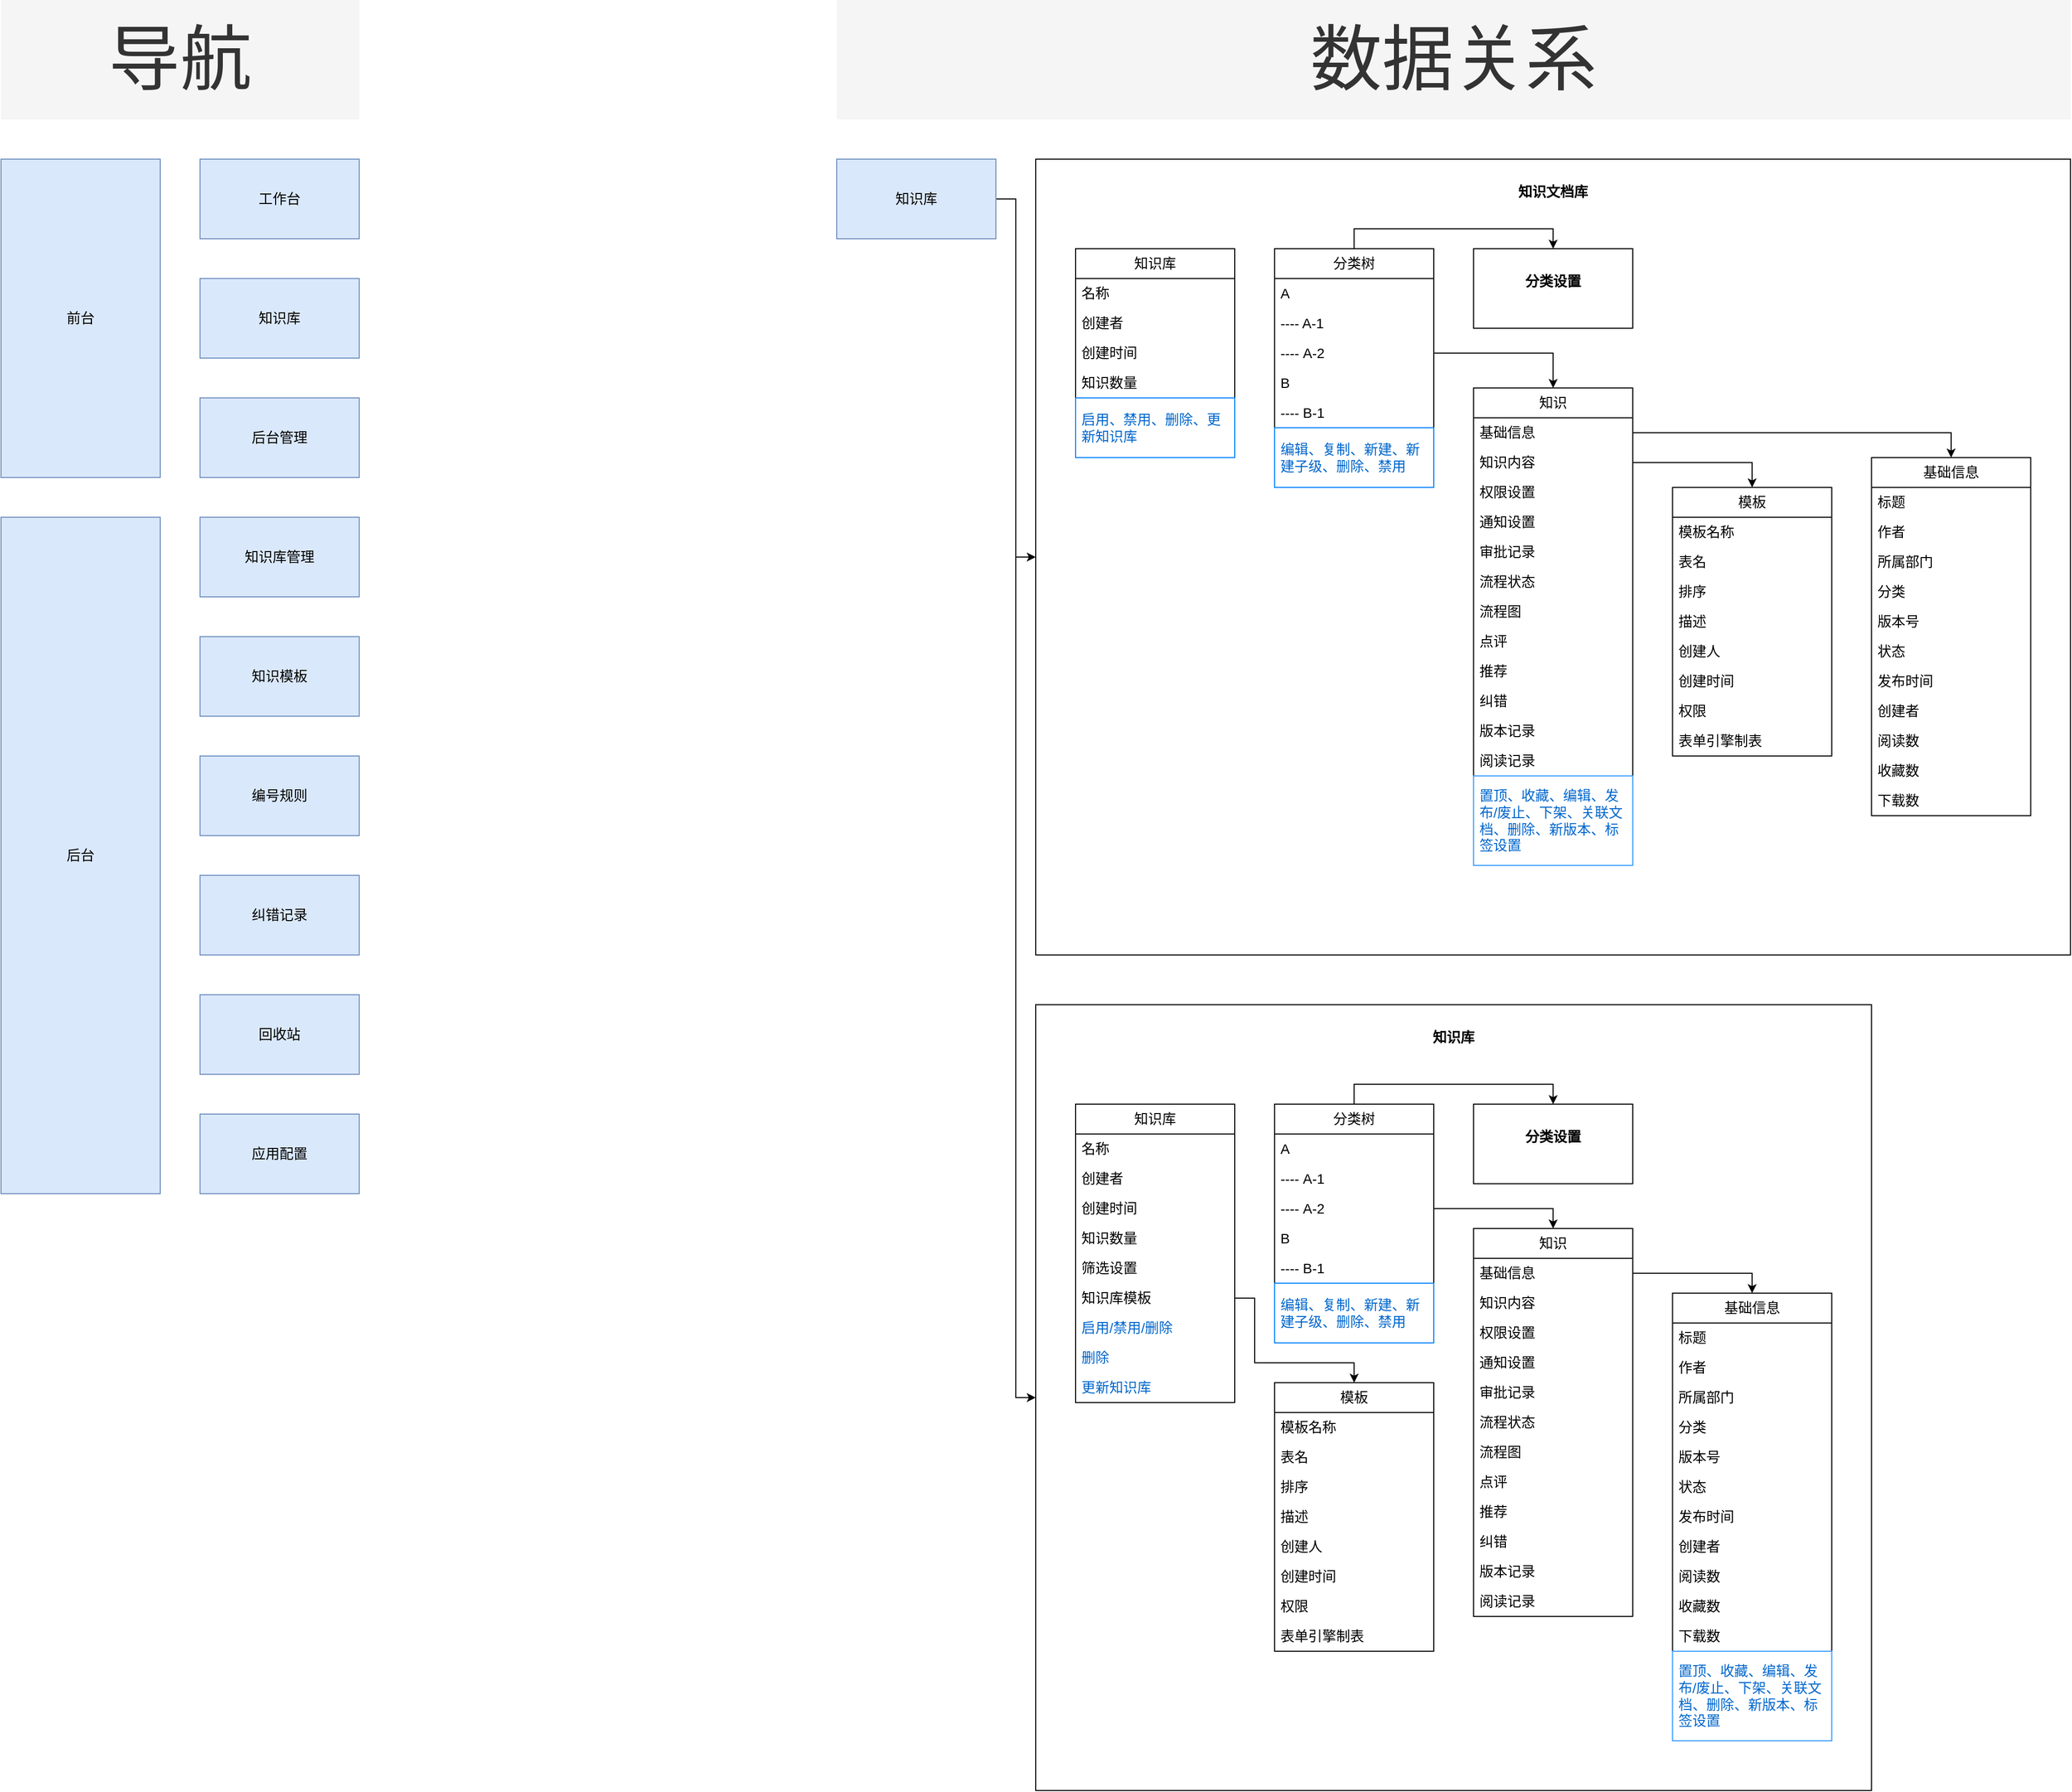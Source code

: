 <mxfile version="24.7.6">
  <diagram name="第 1 页" id="Odrx4Kr8xY8ip96cSOr-">
    <mxGraphModel dx="4640" dy="3479" grid="1" gridSize="10" guides="1" tooltips="1" connect="1" arrows="1" fold="1" page="1" pageScale="1" pageWidth="827" pageHeight="1169" math="0" shadow="0">
      <root>
        <mxCell id="0" />
        <mxCell id="1" parent="0" />
        <mxCell id="l7MPk-P6-Hgg7GQJggc2-53" style="edgeStyle=orthogonalEdgeStyle;rounded=0;orthogonalLoop=1;jettySize=auto;html=1;fontFamily=Helvetica;fontSize=14;fontColor=default;" parent="1" source="l7MPk-P6-Hgg7GQJggc2-2" target="l7MPk-P6-Hgg7GQJggc2-51" edge="1">
          <mxGeometry relative="1" as="geometry" />
        </mxCell>
        <mxCell id="l7MPk-P6-Hgg7GQJggc2-82" style="edgeStyle=orthogonalEdgeStyle;rounded=0;orthogonalLoop=1;jettySize=auto;html=1;entryX=0;entryY=0.5;entryDx=0;entryDy=0;fontFamily=Helvetica;fontSize=14;fontColor=default;" parent="1" source="l7MPk-P6-Hgg7GQJggc2-2" target="l7MPk-P6-Hgg7GQJggc2-54" edge="1">
          <mxGeometry relative="1" as="geometry" />
        </mxCell>
        <mxCell id="l7MPk-P6-Hgg7GQJggc2-2" value="知识库" style="rounded=0;whiteSpace=wrap;html=1;fontSize=14;fillColor=#dae8fc;strokeColor=#6c8ebf;" parent="1" vertex="1">
          <mxGeometry x="560" y="40" width="160" height="80" as="geometry" />
        </mxCell>
        <mxCell id="l7MPk-P6-Hgg7GQJggc2-3" value="前台" style="rounded=0;whiteSpace=wrap;html=1;fontSize=14;fillColor=#dae8fc;strokeColor=#6c8ebf;" parent="1" vertex="1">
          <mxGeometry x="-280" y="40" width="160" height="320" as="geometry" />
        </mxCell>
        <mxCell id="l7MPk-P6-Hgg7GQJggc2-4" value="工作台" style="rounded=0;whiteSpace=wrap;html=1;fontSize=14;fillColor=#dae8fc;strokeColor=#6c8ebf;" parent="1" vertex="1">
          <mxGeometry x="-80" y="40" width="160" height="80" as="geometry" />
        </mxCell>
        <mxCell id="l7MPk-P6-Hgg7GQJggc2-6" value="知识库" style="rounded=0;whiteSpace=wrap;html=1;fontSize=14;fillColor=#dae8fc;strokeColor=#6c8ebf;" parent="1" vertex="1">
          <mxGeometry x="-80" y="160" width="160" height="80" as="geometry" />
        </mxCell>
        <mxCell id="l7MPk-P6-Hgg7GQJggc2-7" value="后台" style="rounded=0;whiteSpace=wrap;html=1;fontSize=14;fillColor=#dae8fc;strokeColor=#6c8ebf;" parent="1" vertex="1">
          <mxGeometry x="-280" y="400" width="160" height="680" as="geometry" />
        </mxCell>
        <mxCell id="l7MPk-P6-Hgg7GQJggc2-8" value="知识库管理" style="rounded=0;whiteSpace=wrap;html=1;fontSize=14;fillColor=#dae8fc;strokeColor=#6c8ebf;" parent="1" vertex="1">
          <mxGeometry x="-80" y="400" width="160" height="80" as="geometry" />
        </mxCell>
        <mxCell id="l7MPk-P6-Hgg7GQJggc2-9" value="编号规则" style="rounded=0;whiteSpace=wrap;html=1;fontSize=14;fillColor=#dae8fc;strokeColor=#6c8ebf;" parent="1" vertex="1">
          <mxGeometry x="-80" y="640" width="160" height="80" as="geometry" />
        </mxCell>
        <mxCell id="l7MPk-P6-Hgg7GQJggc2-10" value="知识模板" style="rounded=0;whiteSpace=wrap;html=1;fontSize=14;fillColor=#dae8fc;strokeColor=#6c8ebf;" parent="1" vertex="1">
          <mxGeometry x="-80" y="520" width="160" height="80" as="geometry" />
        </mxCell>
        <UserObject label="纠错记录" link="data:action/json,{&quot;actions&quot;:[{&quot;highlight&quot;:{&quot;cells&quot;:[&quot;182&quot;]}}]}" id="12">
          <mxCell style="rounded=0;whiteSpace=wrap;html=1;fontSize=14;fillColor=#dae8fc;strokeColor=#6c8ebf;" parent="1" vertex="1">
            <mxGeometry x="-80" y="760" width="160" height="80" as="geometry" />
          </mxCell>
        </UserObject>
        <mxCell id="l7MPk-P6-Hgg7GQJggc2-13" value="回收站" style="rounded=0;whiteSpace=wrap;html=1;fontSize=14;fillColor=#dae8fc;strokeColor=#6c8ebf;" parent="1" vertex="1">
          <mxGeometry x="-80" y="880" width="160" height="80" as="geometry" />
        </mxCell>
        <mxCell id="l7MPk-P6-Hgg7GQJggc2-14" value="应用配置" style="rounded=0;whiteSpace=wrap;html=1;fontSize=14;fillColor=#dae8fc;strokeColor=#6c8ebf;" parent="1" vertex="1">
          <mxGeometry x="-80" y="1000" width="160" height="80" as="geometry" />
        </mxCell>
        <mxCell id="l7MPk-P6-Hgg7GQJggc2-51" value="知识文档库" style="rounded=0;whiteSpace=wrap;html=1;fontSize=14;strokeColor=default;align=center;verticalAlign=top;spacing=20;fontFamily=Helvetica;fontColor=default;fillColor=default;fontStyle=1;container=1;recursiveResize=0;" parent="1" vertex="1">
          <mxGeometry x="760" y="40" width="1040" height="800" as="geometry">
            <mxRectangle x="400" y="120" width="150" height="80" as="alternateBounds" />
          </mxGeometry>
        </mxCell>
        <mxCell id="l7MPk-P6-Hgg7GQJggc2-15" value="知识库" style="swimlane;fontStyle=0;childLayout=stackLayout;horizontal=1;startSize=30;horizontalStack=0;resizeParent=1;resizeParentMax=0;resizeLast=0;collapsible=1;marginBottom=0;whiteSpace=wrap;html=1;rounded=0;strokeColor=default;align=center;verticalAlign=middle;fontFamily=Helvetica;fontSize=14;fontColor=default;fillColor=default;" parent="l7MPk-P6-Hgg7GQJggc2-51" vertex="1">
          <mxGeometry x="40" y="90" width="160" height="210" as="geometry" />
        </mxCell>
        <mxCell id="l7MPk-P6-Hgg7GQJggc2-16" value="名称" style="text;strokeColor=none;fillColor=none;align=left;verticalAlign=middle;spacingLeft=4;spacingRight=4;overflow=hidden;points=[[0,0.5],[1,0.5]];portConstraint=eastwest;rotatable=0;whiteSpace=wrap;html=1;fontFamily=Helvetica;fontSize=14;fontColor=default;" parent="l7MPk-P6-Hgg7GQJggc2-15" vertex="1">
          <mxGeometry y="30" width="160" height="30" as="geometry" />
        </mxCell>
        <mxCell id="l7MPk-P6-Hgg7GQJggc2-17" value="创建者" style="text;strokeColor=none;fillColor=none;align=left;verticalAlign=middle;spacingLeft=4;spacingRight=4;overflow=hidden;points=[[0,0.5],[1,0.5]];portConstraint=eastwest;rotatable=0;whiteSpace=wrap;html=1;fontFamily=Helvetica;fontSize=14;fontColor=default;" parent="l7MPk-P6-Hgg7GQJggc2-15" vertex="1">
          <mxGeometry y="60" width="160" height="30" as="geometry" />
        </mxCell>
        <mxCell id="l7MPk-P6-Hgg7GQJggc2-18" value="创建时间" style="text;strokeColor=none;fillColor=none;align=left;verticalAlign=middle;spacingLeft=4;spacingRight=4;overflow=hidden;points=[[0,0.5],[1,0.5]];portConstraint=eastwest;rotatable=0;whiteSpace=wrap;html=1;fontFamily=Helvetica;fontSize=14;fontColor=default;" parent="l7MPk-P6-Hgg7GQJggc2-15" vertex="1">
          <mxGeometry y="90" width="160" height="30" as="geometry" />
        </mxCell>
        <mxCell id="l7MPk-P6-Hgg7GQJggc2-19" value="知识数量" style="text;strokeColor=none;fillColor=none;align=left;verticalAlign=middle;spacingLeft=4;spacingRight=4;overflow=hidden;points=[[0,0.5],[1,0.5]];portConstraint=eastwest;rotatable=0;whiteSpace=wrap;html=1;fontFamily=Helvetica;fontSize=14;fontColor=default;" parent="l7MPk-P6-Hgg7GQJggc2-15" vertex="1">
          <mxGeometry y="120" width="160" height="30" as="geometry" />
        </mxCell>
        <mxCell id="l7MPk-P6-Hgg7GQJggc2-20" value="启用、禁用、删除、更新知识库" style="text;strokeColor=#007FFF;fillColor=none;align=left;verticalAlign=middle;spacingLeft=4;spacingRight=4;overflow=hidden;points=[[0,0.5],[1,0.5]];portConstraint=eastwest;rotatable=0;whiteSpace=wrap;html=1;fontFamily=Helvetica;fontSize=14;fontColor=#0066CC;" parent="l7MPk-P6-Hgg7GQJggc2-15" vertex="1">
          <mxGeometry y="150" width="160" height="60" as="geometry" />
        </mxCell>
        <mxCell id="l7MPk-P6-Hgg7GQJggc2-24" value="分类树" style="swimlane;fontStyle=0;childLayout=stackLayout;horizontal=1;startSize=30;horizontalStack=0;resizeParent=1;resizeParentMax=0;resizeLast=0;collapsible=1;marginBottom=0;whiteSpace=wrap;html=1;rounded=0;strokeColor=default;align=center;verticalAlign=middle;fontFamily=Helvetica;fontSize=14;fontColor=default;fillColor=default;" parent="l7MPk-P6-Hgg7GQJggc2-51" vertex="1">
          <mxGeometry x="240" y="90" width="160" height="240" as="geometry" />
        </mxCell>
        <mxCell id="l7MPk-P6-Hgg7GQJggc2-25" value="A" style="text;align=left;verticalAlign=middle;spacingLeft=4;spacingRight=4;overflow=hidden;points=[[0,0.5],[1,0.5]];portConstraint=eastwest;rotatable=0;whiteSpace=wrap;html=1;fontFamily=Helvetica;fontSize=14;strokeColor=none;" parent="l7MPk-P6-Hgg7GQJggc2-24" vertex="1">
          <mxGeometry y="30" width="160" height="30" as="geometry" />
        </mxCell>
        <mxCell id="l7MPk-P6-Hgg7GQJggc2-26" value="---- A-1" style="text;strokeColor=none;fillColor=none;align=left;verticalAlign=middle;spacingLeft=4;spacingRight=4;overflow=hidden;points=[[0,0.5],[1,0.5]];portConstraint=eastwest;rotatable=0;whiteSpace=wrap;html=1;fontFamily=Helvetica;fontSize=14;fontColor=default;" parent="l7MPk-P6-Hgg7GQJggc2-24" vertex="1">
          <mxGeometry y="60" width="160" height="30" as="geometry" />
        </mxCell>
        <mxCell id="l7MPk-P6-Hgg7GQJggc2-27" value="----&amp;nbsp;A-2" style="text;strokeColor=none;fillColor=none;align=left;verticalAlign=middle;spacingLeft=4;spacingRight=4;overflow=hidden;points=[[0,0.5],[1,0.5]];portConstraint=eastwest;rotatable=0;whiteSpace=wrap;html=1;fontFamily=Helvetica;fontSize=14;fontColor=default;" parent="l7MPk-P6-Hgg7GQJggc2-24" vertex="1">
          <mxGeometry y="90" width="160" height="30" as="geometry" />
        </mxCell>
        <mxCell id="l7MPk-P6-Hgg7GQJggc2-28" value="B" style="text;strokeColor=none;fillColor=none;align=left;verticalAlign=middle;spacingLeft=4;spacingRight=4;overflow=hidden;points=[[0,0.5],[1,0.5]];portConstraint=eastwest;rotatable=0;whiteSpace=wrap;html=1;fontFamily=Helvetica;fontSize=14;fontColor=default;" parent="l7MPk-P6-Hgg7GQJggc2-24" vertex="1">
          <mxGeometry y="120" width="160" height="30" as="geometry" />
        </mxCell>
        <mxCell id="l7MPk-P6-Hgg7GQJggc2-29" value="----&amp;nbsp;B-1" style="text;strokeColor=none;fillColor=none;align=left;verticalAlign=middle;spacingLeft=4;spacingRight=4;overflow=hidden;points=[[0,0.5],[1,0.5]];portConstraint=eastwest;rotatable=0;whiteSpace=wrap;html=1;fontFamily=Helvetica;fontSize=14;fontColor=#000000;" parent="l7MPk-P6-Hgg7GQJggc2-24" vertex="1">
          <mxGeometry y="150" width="160" height="30" as="geometry" />
        </mxCell>
        <mxCell id="qv53ZOFChiFGN-CI_B8h-3" value="编辑、复制、新建、新建子级、删除、禁用" style="text;strokeColor=#007FFF;fillColor=none;align=left;verticalAlign=middle;spacingLeft=4;spacingRight=4;overflow=hidden;points=[[0,0.5],[1,0.5]];portConstraint=eastwest;rotatable=0;whiteSpace=wrap;html=1;fontFamily=Helvetica;fontSize=14;fontColor=#0066CC;" parent="l7MPk-P6-Hgg7GQJggc2-24" vertex="1">
          <mxGeometry y="180" width="160" height="60" as="geometry" />
        </mxCell>
        <mxCell id="l7MPk-P6-Hgg7GQJggc2-48" value="&lt;span style=&quot;color: rgb(0, 0, 0); font-family: Helvetica; font-size: 14px; font-style: normal; font-variant-ligatures: normal; font-variant-caps: normal; font-weight: 700; letter-spacing: normal; orphans: 2; text-indent: 0px; text-transform: none; widows: 2; word-spacing: 0px; -webkit-text-stroke-width: 0px; white-space: normal; background-color: rgb(251, 251, 251); text-decoration-thickness: initial; text-decoration-style: initial; text-decoration-color: initial; float: none; display: inline !important;&quot;&gt;分类设置&lt;/span&gt;" style="rounded=0;whiteSpace=wrap;html=1;fontSize=14;container=1;align=center;verticalAlign=top;spacing=20;recursiveResize=0;" parent="l7MPk-P6-Hgg7GQJggc2-51" vertex="1" collapsed="1">
          <mxGeometry x="440" y="90" width="160" height="80" as="geometry">
            <mxRectangle x="470" y="60" width="960" height="200" as="alternateBounds" />
          </mxGeometry>
        </mxCell>
        <mxCell id="l7MPk-P6-Hgg7GQJggc2-32" value="基础信息" style="swimlane;fontStyle=0;childLayout=stackLayout;horizontal=1;startSize=30;horizontalStack=0;resizeParent=1;resizeParentMax=0;resizeLast=0;collapsible=1;marginBottom=0;whiteSpace=wrap;html=1;rounded=0;strokeColor=default;align=center;verticalAlign=middle;fontFamily=Helvetica;fontSize=14;fontColor=default;fillColor=default;" parent="l7MPk-P6-Hgg7GQJggc2-48" vertex="1">
          <mxGeometry x="40" y="80" width="140" height="60" as="geometry" />
        </mxCell>
        <mxCell id="l7MPk-P6-Hgg7GQJggc2-33" value="A" style="text;strokeColor=none;fillColor=none;align=left;verticalAlign=middle;spacingLeft=4;spacingRight=4;overflow=hidden;points=[[0,0.5],[1,0.5]];portConstraint=eastwest;rotatable=0;whiteSpace=wrap;html=1;fontFamily=Helvetica;fontSize=14;fontColor=default;" parent="l7MPk-P6-Hgg7GQJggc2-32" vertex="1">
          <mxGeometry y="30" width="140" height="30" as="geometry" />
        </mxCell>
        <mxCell id="l7MPk-P6-Hgg7GQJggc2-38" value="内容权限" style="swimlane;fontStyle=0;childLayout=stackLayout;horizontal=1;startSize=30;horizontalStack=0;resizeParent=1;resizeParentMax=0;resizeLast=0;collapsible=1;marginBottom=0;whiteSpace=wrap;html=1;rounded=0;strokeColor=default;align=center;verticalAlign=middle;fontFamily=Helvetica;fontSize=14;fontColor=default;fillColor=default;" parent="l7MPk-P6-Hgg7GQJggc2-48" vertex="1">
          <mxGeometry x="193" y="80" width="140" height="60" as="geometry" />
        </mxCell>
        <mxCell id="l7MPk-P6-Hgg7GQJggc2-39" value="A" style="text;strokeColor=none;fillColor=none;align=left;verticalAlign=middle;spacingLeft=4;spacingRight=4;overflow=hidden;points=[[0,0.5],[1,0.5]];portConstraint=eastwest;rotatable=0;whiteSpace=wrap;html=1;fontFamily=Helvetica;fontSize=14;fontColor=default;" parent="l7MPk-P6-Hgg7GQJggc2-38" vertex="1">
          <mxGeometry y="30" width="140" height="30" as="geometry" />
        </mxCell>
        <mxCell id="l7MPk-P6-Hgg7GQJggc2-40" value="模板设置" style="swimlane;fontStyle=0;childLayout=stackLayout;horizontal=1;startSize=30;horizontalStack=0;resizeParent=1;resizeParentMax=0;resizeLast=0;collapsible=1;marginBottom=0;whiteSpace=wrap;html=1;rounded=0;strokeColor=default;align=center;verticalAlign=middle;fontFamily=Helvetica;fontSize=14;fontColor=default;fillColor=default;" parent="l7MPk-P6-Hgg7GQJggc2-48" vertex="1">
          <mxGeometry x="343" y="80" width="140" height="60" as="geometry" />
        </mxCell>
        <mxCell id="l7MPk-P6-Hgg7GQJggc2-41" value="A" style="text;strokeColor=none;fillColor=none;align=left;verticalAlign=middle;spacingLeft=4;spacingRight=4;overflow=hidden;points=[[0,0.5],[1,0.5]];portConstraint=eastwest;rotatable=0;whiteSpace=wrap;html=1;fontFamily=Helvetica;fontSize=14;fontColor=default;" parent="l7MPk-P6-Hgg7GQJggc2-40" vertex="1">
          <mxGeometry y="30" width="140" height="30" as="geometry" />
        </mxCell>
        <mxCell id="l7MPk-P6-Hgg7GQJggc2-42" value="编号设置" style="swimlane;fontStyle=0;childLayout=stackLayout;horizontal=1;startSize=30;horizontalStack=0;resizeParent=1;resizeParentMax=0;resizeLast=0;collapsible=1;marginBottom=0;whiteSpace=wrap;html=1;rounded=0;strokeColor=default;align=center;verticalAlign=middle;fontFamily=Helvetica;fontSize=14;fontColor=default;fillColor=default;" parent="l7MPk-P6-Hgg7GQJggc2-48" vertex="1">
          <mxGeometry x="493" y="80" width="140" height="60" as="geometry" />
        </mxCell>
        <mxCell id="l7MPk-P6-Hgg7GQJggc2-43" value="A" style="text;strokeColor=none;fillColor=none;align=left;verticalAlign=middle;spacingLeft=4;spacingRight=4;overflow=hidden;points=[[0,0.5],[1,0.5]];portConstraint=eastwest;rotatable=0;whiteSpace=wrap;html=1;fontFamily=Helvetica;fontSize=14;fontColor=default;" parent="l7MPk-P6-Hgg7GQJggc2-42" vertex="1">
          <mxGeometry y="30" width="140" height="30" as="geometry" />
        </mxCell>
        <mxCell id="l7MPk-P6-Hgg7GQJggc2-44" value="流程设置" style="swimlane;fontStyle=0;childLayout=stackLayout;horizontal=1;startSize=30;horizontalStack=0;resizeParent=1;resizeParentMax=0;resizeLast=0;collapsible=1;marginBottom=0;whiteSpace=wrap;html=1;rounded=0;strokeColor=default;align=center;verticalAlign=middle;fontFamily=Helvetica;fontSize=14;fontColor=default;fillColor=default;" parent="l7MPk-P6-Hgg7GQJggc2-48" vertex="1">
          <mxGeometry x="643" y="80" width="140" height="60" as="geometry" />
        </mxCell>
        <mxCell id="l7MPk-P6-Hgg7GQJggc2-45" value="A" style="text;strokeColor=none;fillColor=none;align=left;verticalAlign=middle;spacingLeft=4;spacingRight=4;overflow=hidden;points=[[0,0.5],[1,0.5]];portConstraint=eastwest;rotatable=0;whiteSpace=wrap;html=1;fontFamily=Helvetica;fontSize=14;fontColor=default;" parent="l7MPk-P6-Hgg7GQJggc2-44" vertex="1">
          <mxGeometry y="30" width="140" height="30" as="geometry" />
        </mxCell>
        <mxCell id="l7MPk-P6-Hgg7GQJggc2-46" value="通知设置" style="swimlane;fontStyle=0;childLayout=stackLayout;horizontal=1;startSize=30;horizontalStack=0;resizeParent=1;resizeParentMax=0;resizeLast=0;collapsible=1;marginBottom=0;whiteSpace=wrap;html=1;rounded=0;strokeColor=default;align=center;verticalAlign=middle;fontFamily=Helvetica;fontSize=14;fontColor=default;fillColor=default;" parent="l7MPk-P6-Hgg7GQJggc2-48" vertex="1">
          <mxGeometry x="793" y="80" width="140" height="60" as="geometry" />
        </mxCell>
        <mxCell id="l7MPk-P6-Hgg7GQJggc2-47" value="A" style="text;strokeColor=none;fillColor=none;align=left;verticalAlign=middle;spacingLeft=4;spacingRight=4;overflow=hidden;points=[[0,0.5],[1,0.5]];portConstraint=eastwest;rotatable=0;whiteSpace=wrap;html=1;fontFamily=Helvetica;fontSize=14;fontColor=default;" parent="l7MPk-P6-Hgg7GQJggc2-46" vertex="1">
          <mxGeometry y="30" width="140" height="30" as="geometry" />
        </mxCell>
        <mxCell id="l7MPk-P6-Hgg7GQJggc2-83" style="edgeStyle=orthogonalEdgeStyle;rounded=0;orthogonalLoop=1;jettySize=auto;html=1;fontFamily=Helvetica;fontSize=14;fontColor=default;exitX=0.5;exitY=0;exitDx=0;exitDy=0;entryX=0.5;entryY=0;entryDx=0;entryDy=0;" parent="l7MPk-P6-Hgg7GQJggc2-51" source="l7MPk-P6-Hgg7GQJggc2-24" target="l7MPk-P6-Hgg7GQJggc2-48" edge="1">
          <mxGeometry relative="1" as="geometry" />
        </mxCell>
        <mxCell id="l7MPk-P6-Hgg7GQJggc2-84" value="知识" style="swimlane;fontStyle=0;childLayout=stackLayout;horizontal=1;startSize=30;horizontalStack=0;resizeParent=1;resizeParentMax=0;resizeLast=0;collapsible=1;marginBottom=0;whiteSpace=wrap;html=1;rounded=0;strokeColor=default;align=center;verticalAlign=middle;fontFamily=Helvetica;fontSize=14;fontColor=default;fillColor=default;" parent="l7MPk-P6-Hgg7GQJggc2-51" vertex="1">
          <mxGeometry x="440" y="230" width="160" height="480" as="geometry" />
        </mxCell>
        <mxCell id="l7MPk-P6-Hgg7GQJggc2-85" value="基础信息" style="text;strokeColor=none;fillColor=none;align=left;verticalAlign=middle;spacingLeft=4;spacingRight=4;overflow=hidden;points=[[0,0.5],[1,0.5]];portConstraint=eastwest;rotatable=0;whiteSpace=wrap;html=1;fontFamily=Helvetica;fontSize=14;fontColor=default;" parent="l7MPk-P6-Hgg7GQJggc2-84" vertex="1">
          <mxGeometry y="30" width="160" height="30" as="geometry" />
        </mxCell>
        <mxCell id="l7MPk-P6-Hgg7GQJggc2-94" value="知识内容" style="text;strokeColor=none;fillColor=none;align=left;verticalAlign=middle;spacingLeft=4;spacingRight=4;overflow=hidden;points=[[0,0.5],[1,0.5]];portConstraint=eastwest;rotatable=0;whiteSpace=wrap;html=1;fontFamily=Helvetica;fontSize=14;fontColor=default;" parent="l7MPk-P6-Hgg7GQJggc2-84" vertex="1">
          <mxGeometry y="60" width="160" height="30" as="geometry" />
        </mxCell>
        <mxCell id="l7MPk-P6-Hgg7GQJggc2-118" value="权限设置" style="text;strokeColor=none;fillColor=none;align=left;verticalAlign=middle;spacingLeft=4;spacingRight=4;overflow=hidden;points=[[0,0.5],[1,0.5]];portConstraint=eastwest;rotatable=0;whiteSpace=wrap;html=1;fontFamily=Helvetica;fontSize=14;fontColor=default;" parent="l7MPk-P6-Hgg7GQJggc2-84" vertex="1">
          <mxGeometry y="90" width="160" height="30" as="geometry" />
        </mxCell>
        <mxCell id="l7MPk-P6-Hgg7GQJggc2-120" value="通知设置" style="text;strokeColor=none;fillColor=none;align=left;verticalAlign=middle;spacingLeft=4;spacingRight=4;overflow=hidden;points=[[0,0.5],[1,0.5]];portConstraint=eastwest;rotatable=0;whiteSpace=wrap;html=1;fontFamily=Helvetica;fontSize=14;fontColor=default;" parent="l7MPk-P6-Hgg7GQJggc2-84" vertex="1">
          <mxGeometry y="120" width="160" height="30" as="geometry" />
        </mxCell>
        <mxCell id="l7MPk-P6-Hgg7GQJggc2-121" value="审批记录" style="text;strokeColor=none;fillColor=none;align=left;verticalAlign=middle;spacingLeft=4;spacingRight=4;overflow=hidden;points=[[0,0.5],[1,0.5]];portConstraint=eastwest;rotatable=0;whiteSpace=wrap;html=1;fontFamily=Helvetica;fontSize=14;fontColor=default;" parent="l7MPk-P6-Hgg7GQJggc2-84" vertex="1">
          <mxGeometry y="150" width="160" height="30" as="geometry" />
        </mxCell>
        <mxCell id="l7MPk-P6-Hgg7GQJggc2-122" value="流程状态" style="text;strokeColor=none;fillColor=none;align=left;verticalAlign=middle;spacingLeft=4;spacingRight=4;overflow=hidden;points=[[0,0.5],[1,0.5]];portConstraint=eastwest;rotatable=0;whiteSpace=wrap;html=1;fontFamily=Helvetica;fontSize=14;fontColor=default;" parent="l7MPk-P6-Hgg7GQJggc2-84" vertex="1">
          <mxGeometry y="180" width="160" height="30" as="geometry" />
        </mxCell>
        <mxCell id="l7MPk-P6-Hgg7GQJggc2-123" value="流程图" style="text;strokeColor=none;fillColor=none;align=left;verticalAlign=middle;spacingLeft=4;spacingRight=4;overflow=hidden;points=[[0,0.5],[1,0.5]];portConstraint=eastwest;rotatable=0;whiteSpace=wrap;html=1;fontFamily=Helvetica;fontSize=14;fontColor=default;" parent="l7MPk-P6-Hgg7GQJggc2-84" vertex="1">
          <mxGeometry y="210" width="160" height="30" as="geometry" />
        </mxCell>
        <mxCell id="l7MPk-P6-Hgg7GQJggc2-124" value="点评" style="text;strokeColor=none;fillColor=none;align=left;verticalAlign=middle;spacingLeft=4;spacingRight=4;overflow=hidden;points=[[0,0.5],[1,0.5]];portConstraint=eastwest;rotatable=0;whiteSpace=wrap;html=1;fontFamily=Helvetica;fontSize=14;fontColor=default;" parent="l7MPk-P6-Hgg7GQJggc2-84" vertex="1">
          <mxGeometry y="240" width="160" height="30" as="geometry" />
        </mxCell>
        <mxCell id="l7MPk-P6-Hgg7GQJggc2-125" value="推荐" style="text;strokeColor=none;fillColor=none;align=left;verticalAlign=middle;spacingLeft=4;spacingRight=4;overflow=hidden;points=[[0,0.5],[1,0.5]];portConstraint=eastwest;rotatable=0;whiteSpace=wrap;html=1;fontFamily=Helvetica;fontSize=14;fontColor=default;" parent="l7MPk-P6-Hgg7GQJggc2-84" vertex="1">
          <mxGeometry y="270" width="160" height="30" as="geometry" />
        </mxCell>
        <UserObject label="纠错" link="data:action/json,{&quot;actions&quot;:[{&quot;highlight&quot;:{&quot;cells&quot;:[&quot;12&quot;]}}]}" id="126">
          <mxCell style="text;strokeColor=none;fillColor=none;align=left;verticalAlign=middle;spacingLeft=4;spacingRight=4;overflow=hidden;points=[[0,0.5],[1,0.5]];portConstraint=eastwest;rotatable=0;whiteSpace=wrap;html=1;fontFamily=Helvetica;fontSize=14;fontColor=default;" parent="l7MPk-P6-Hgg7GQJggc2-84" vertex="1">
            <mxGeometry y="300" width="160" height="30" as="geometry" />
          </mxCell>
        </UserObject>
        <mxCell id="l7MPk-P6-Hgg7GQJggc2-127" value="版本记录" style="text;strokeColor=none;fillColor=none;align=left;verticalAlign=middle;spacingLeft=4;spacingRight=4;overflow=hidden;points=[[0,0.5],[1,0.5]];portConstraint=eastwest;rotatable=0;whiteSpace=wrap;html=1;fontFamily=Helvetica;fontSize=14;fontColor=default;" parent="l7MPk-P6-Hgg7GQJggc2-84" vertex="1">
          <mxGeometry y="330" width="160" height="30" as="geometry" />
        </mxCell>
        <mxCell id="l7MPk-P6-Hgg7GQJggc2-128" value="阅读记录" style="text;strokeColor=none;fillColor=none;align=left;verticalAlign=middle;spacingLeft=4;spacingRight=4;overflow=hidden;points=[[0,0.5],[1,0.5]];portConstraint=eastwest;rotatable=0;whiteSpace=wrap;html=1;fontFamily=Helvetica;fontSize=14;fontColor=default;" parent="l7MPk-P6-Hgg7GQJggc2-84" vertex="1">
          <mxGeometry y="360" width="160" height="30" as="geometry" />
        </mxCell>
        <mxCell id="l7MPk-P6-Hgg7GQJggc2-106" value="置顶、收藏、编辑、发布/废止、下架、关联文档、删除、新版本、标签设置&lt;span style=&quot;white-space: pre;&quot;&gt;&#x9;&lt;/span&gt;" style="text;strokeColor=#3399FF;fillColor=none;align=left;verticalAlign=middle;spacingLeft=4;spacingRight=4;overflow=hidden;points=[[0,0.5],[1,0.5]];portConstraint=eastwest;rotatable=0;whiteSpace=wrap;html=1;fontFamily=Helvetica;fontSize=14;fontColor=#0066CC;" parent="l7MPk-P6-Hgg7GQJggc2-84" vertex="1">
          <mxGeometry y="390" width="160" height="90" as="geometry" />
        </mxCell>
        <mxCell id="l7MPk-P6-Hgg7GQJggc2-90" value="基础信息" style="swimlane;fontStyle=0;childLayout=stackLayout;horizontal=1;startSize=30;horizontalStack=0;resizeParent=1;resizeParentMax=0;resizeLast=0;collapsible=1;marginBottom=0;whiteSpace=wrap;html=1;rounded=0;strokeColor=default;align=center;verticalAlign=middle;fontFamily=Helvetica;fontSize=14;fontColor=default;fillColor=default;" parent="l7MPk-P6-Hgg7GQJggc2-51" vertex="1">
          <mxGeometry x="840" y="300" width="160" height="360" as="geometry" />
        </mxCell>
        <mxCell id="l7MPk-P6-Hgg7GQJggc2-91" value="标题" style="text;strokeColor=none;fillColor=none;align=left;verticalAlign=middle;spacingLeft=4;spacingRight=4;overflow=hidden;points=[[0,0.5],[1,0.5]];portConstraint=eastwest;rotatable=0;whiteSpace=wrap;html=1;fontFamily=Helvetica;fontSize=14;fontColor=default;" parent="l7MPk-P6-Hgg7GQJggc2-90" vertex="1">
          <mxGeometry y="30" width="160" height="30" as="geometry" />
        </mxCell>
        <mxCell id="l7MPk-P6-Hgg7GQJggc2-116" value="作者" style="text;strokeColor=none;fillColor=none;align=left;verticalAlign=middle;spacingLeft=4;spacingRight=4;overflow=hidden;points=[[0,0.5],[1,0.5]];portConstraint=eastwest;rotatable=0;whiteSpace=wrap;html=1;fontFamily=Helvetica;fontSize=14;fontColor=default;" parent="l7MPk-P6-Hgg7GQJggc2-90" vertex="1">
          <mxGeometry y="60" width="160" height="30" as="geometry" />
        </mxCell>
        <mxCell id="l7MPk-P6-Hgg7GQJggc2-117" value="所属部门" style="text;strokeColor=none;fillColor=none;align=left;verticalAlign=middle;spacingLeft=4;spacingRight=4;overflow=hidden;points=[[0,0.5],[1,0.5]];portConstraint=eastwest;rotatable=0;whiteSpace=wrap;html=1;fontFamily=Helvetica;fontSize=14;fontColor=default;" parent="l7MPk-P6-Hgg7GQJggc2-90" vertex="1">
          <mxGeometry y="90" width="160" height="30" as="geometry" />
        </mxCell>
        <mxCell id="l7MPk-P6-Hgg7GQJggc2-96" value="分类" style="text;strokeColor=none;fillColor=none;align=left;verticalAlign=middle;spacingLeft=4;spacingRight=4;overflow=hidden;points=[[0,0.5],[1,0.5]];portConstraint=eastwest;rotatable=0;whiteSpace=wrap;html=1;fontFamily=Helvetica;fontSize=14;fontColor=default;" parent="l7MPk-P6-Hgg7GQJggc2-90" vertex="1">
          <mxGeometry y="120" width="160" height="30" as="geometry" />
        </mxCell>
        <mxCell id="l7MPk-P6-Hgg7GQJggc2-97" value="版本号" style="text;strokeColor=none;fillColor=none;align=left;verticalAlign=middle;spacingLeft=4;spacingRight=4;overflow=hidden;points=[[0,0.5],[1,0.5]];portConstraint=eastwest;rotatable=0;whiteSpace=wrap;html=1;fontFamily=Helvetica;fontSize=14;fontColor=default;" parent="l7MPk-P6-Hgg7GQJggc2-90" vertex="1">
          <mxGeometry y="150" width="160" height="30" as="geometry" />
        </mxCell>
        <mxCell id="l7MPk-P6-Hgg7GQJggc2-98" value="状态" style="text;strokeColor=none;fillColor=none;align=left;verticalAlign=middle;spacingLeft=4;spacingRight=4;overflow=hidden;points=[[0,0.5],[1,0.5]];portConstraint=eastwest;rotatable=0;whiteSpace=wrap;html=1;fontFamily=Helvetica;fontSize=14;fontColor=default;" parent="l7MPk-P6-Hgg7GQJggc2-90" vertex="1">
          <mxGeometry y="180" width="160" height="30" as="geometry" />
        </mxCell>
        <mxCell id="l7MPk-P6-Hgg7GQJggc2-99" value="发布时间" style="text;strokeColor=none;fillColor=none;align=left;verticalAlign=middle;spacingLeft=4;spacingRight=4;overflow=hidden;points=[[0,0.5],[1,0.5]];portConstraint=eastwest;rotatable=0;whiteSpace=wrap;html=1;fontFamily=Helvetica;fontSize=14;fontColor=default;" parent="l7MPk-P6-Hgg7GQJggc2-90" vertex="1">
          <mxGeometry y="210" width="160" height="30" as="geometry" />
        </mxCell>
        <mxCell id="l7MPk-P6-Hgg7GQJggc2-100" value="创建者" style="text;strokeColor=none;fillColor=none;align=left;verticalAlign=middle;spacingLeft=4;spacingRight=4;overflow=hidden;points=[[0,0.5],[1,0.5]];portConstraint=eastwest;rotatable=0;whiteSpace=wrap;html=1;fontFamily=Helvetica;fontSize=14;fontColor=default;" parent="l7MPk-P6-Hgg7GQJggc2-90" vertex="1">
          <mxGeometry y="240" width="160" height="30" as="geometry" />
        </mxCell>
        <mxCell id="l7MPk-P6-Hgg7GQJggc2-101" value="阅读数" style="text;strokeColor=none;fillColor=none;align=left;verticalAlign=middle;spacingLeft=4;spacingRight=4;overflow=hidden;points=[[0,0.5],[1,0.5]];portConstraint=eastwest;rotatable=0;whiteSpace=wrap;html=1;fontFamily=Helvetica;fontSize=14;fontColor=default;" parent="l7MPk-P6-Hgg7GQJggc2-90" vertex="1">
          <mxGeometry y="270" width="160" height="30" as="geometry" />
        </mxCell>
        <mxCell id="l7MPk-P6-Hgg7GQJggc2-102" value="收藏数" style="text;strokeColor=none;fillColor=none;align=left;verticalAlign=middle;spacingLeft=4;spacingRight=4;overflow=hidden;points=[[0,0.5],[1,0.5]];portConstraint=eastwest;rotatable=0;whiteSpace=wrap;html=1;fontFamily=Helvetica;fontSize=14;fontColor=default;" parent="l7MPk-P6-Hgg7GQJggc2-90" vertex="1">
          <mxGeometry y="300" width="160" height="30" as="geometry" />
        </mxCell>
        <mxCell id="l7MPk-P6-Hgg7GQJggc2-103" value="下载数" style="text;strokeColor=none;fillColor=none;align=left;verticalAlign=middle;spacingLeft=4;spacingRight=4;overflow=hidden;points=[[0,0.5],[1,0.5]];portConstraint=eastwest;rotatable=0;whiteSpace=wrap;html=1;fontFamily=Helvetica;fontSize=14;fontColor=default;" parent="l7MPk-P6-Hgg7GQJggc2-90" vertex="1">
          <mxGeometry y="330" width="160" height="30" as="geometry" />
        </mxCell>
        <mxCell id="l7MPk-P6-Hgg7GQJggc2-92" style="edgeStyle=orthogonalEdgeStyle;rounded=0;orthogonalLoop=1;jettySize=auto;html=1;fontFamily=Helvetica;fontSize=14;fontColor=default;exitX=1;exitY=0.5;exitDx=0;exitDy=0;" parent="l7MPk-P6-Hgg7GQJggc2-51" source="l7MPk-P6-Hgg7GQJggc2-27" target="l7MPk-P6-Hgg7GQJggc2-84" edge="1">
          <mxGeometry relative="1" as="geometry" />
        </mxCell>
        <mxCell id="l7MPk-P6-Hgg7GQJggc2-109" value="模板" style="swimlane;fontStyle=0;childLayout=stackLayout;horizontal=1;startSize=30;horizontalStack=0;resizeParent=1;resizeParentMax=0;resizeLast=0;collapsible=1;marginBottom=0;whiteSpace=wrap;html=1;rounded=0;strokeColor=default;align=center;verticalAlign=middle;fontFamily=Helvetica;fontSize=14;fontColor=default;fillColor=default;" parent="l7MPk-P6-Hgg7GQJggc2-51" vertex="1">
          <mxGeometry x="640" y="330" width="160" height="270" as="geometry" />
        </mxCell>
        <mxCell id="l7MPk-P6-Hgg7GQJggc2-110" value="模板名称" style="text;strokeColor=none;fillColor=none;align=left;verticalAlign=middle;spacingLeft=4;spacingRight=4;overflow=hidden;points=[[0,0.5],[1,0.5]];portConstraint=eastwest;rotatable=0;whiteSpace=wrap;html=1;fontFamily=Helvetica;fontSize=14;fontColor=default;" parent="l7MPk-P6-Hgg7GQJggc2-109" vertex="1">
          <mxGeometry y="30" width="160" height="30" as="geometry" />
        </mxCell>
        <mxCell id="hI5vqM3vLhLE4gq0eMkr-3" value="表名" style="text;strokeColor=none;fillColor=none;align=left;verticalAlign=middle;spacingLeft=4;spacingRight=4;overflow=hidden;points=[[0,0.5],[1,0.5]];portConstraint=eastwest;rotatable=0;whiteSpace=wrap;html=1;fontFamily=Helvetica;fontSize=14;fontColor=default;" parent="l7MPk-P6-Hgg7GQJggc2-109" vertex="1">
          <mxGeometry y="60" width="160" height="30" as="geometry" />
        </mxCell>
        <mxCell id="hI5vqM3vLhLE4gq0eMkr-4" value="排序" style="text;strokeColor=none;fillColor=none;align=left;verticalAlign=middle;spacingLeft=4;spacingRight=4;overflow=hidden;points=[[0,0.5],[1,0.5]];portConstraint=eastwest;rotatable=0;whiteSpace=wrap;html=1;fontFamily=Helvetica;fontSize=14;fontColor=default;" parent="l7MPk-P6-Hgg7GQJggc2-109" vertex="1">
          <mxGeometry y="90" width="160" height="30" as="geometry" />
        </mxCell>
        <mxCell id="hI5vqM3vLhLE4gq0eMkr-5" value="描述" style="text;strokeColor=none;fillColor=none;align=left;verticalAlign=middle;spacingLeft=4;spacingRight=4;overflow=hidden;points=[[0,0.5],[1,0.5]];portConstraint=eastwest;rotatable=0;whiteSpace=wrap;html=1;fontFamily=Helvetica;fontSize=14;fontColor=default;" parent="l7MPk-P6-Hgg7GQJggc2-109" vertex="1">
          <mxGeometry y="120" width="160" height="30" as="geometry" />
        </mxCell>
        <mxCell id="hI5vqM3vLhLE4gq0eMkr-6" value="创建人" style="text;strokeColor=none;fillColor=none;align=left;verticalAlign=middle;spacingLeft=4;spacingRight=4;overflow=hidden;points=[[0,0.5],[1,0.5]];portConstraint=eastwest;rotatable=0;whiteSpace=wrap;html=1;fontFamily=Helvetica;fontSize=14;fontColor=default;" parent="l7MPk-P6-Hgg7GQJggc2-109" vertex="1">
          <mxGeometry y="150" width="160" height="30" as="geometry" />
        </mxCell>
        <mxCell id="hI5vqM3vLhLE4gq0eMkr-7" value="创建时间" style="text;strokeColor=none;fillColor=none;align=left;verticalAlign=middle;spacingLeft=4;spacingRight=4;overflow=hidden;points=[[0,0.5],[1,0.5]];portConstraint=eastwest;rotatable=0;whiteSpace=wrap;html=1;fontFamily=Helvetica;fontSize=14;fontColor=default;" parent="l7MPk-P6-Hgg7GQJggc2-109" vertex="1">
          <mxGeometry y="180" width="160" height="30" as="geometry" />
        </mxCell>
        <mxCell id="hI5vqM3vLhLE4gq0eMkr-8" value="权限" style="text;strokeColor=none;fillColor=none;align=left;verticalAlign=middle;spacingLeft=4;spacingRight=4;overflow=hidden;points=[[0,0.5],[1,0.5]];portConstraint=eastwest;rotatable=0;whiteSpace=wrap;html=1;fontFamily=Helvetica;fontSize=14;fontColor=default;" parent="l7MPk-P6-Hgg7GQJggc2-109" vertex="1">
          <mxGeometry y="210" width="160" height="30" as="geometry" />
        </mxCell>
        <mxCell id="hI5vqM3vLhLE4gq0eMkr-9" value="表单引擎制表" style="text;strokeColor=none;fillColor=none;align=left;verticalAlign=middle;spacingLeft=4;spacingRight=4;overflow=hidden;points=[[0,0.5],[1,0.5]];portConstraint=eastwest;rotatable=0;whiteSpace=wrap;html=1;fontFamily=Helvetica;fontSize=14;fontColor=default;" parent="l7MPk-P6-Hgg7GQJggc2-109" vertex="1">
          <mxGeometry y="240" width="160" height="30" as="geometry" />
        </mxCell>
        <mxCell id="l7MPk-P6-Hgg7GQJggc2-114" style="edgeStyle=orthogonalEdgeStyle;rounded=0;orthogonalLoop=1;jettySize=auto;html=1;entryX=0.5;entryY=0;entryDx=0;entryDy=0;fontFamily=Helvetica;fontSize=14;fontColor=default;" parent="l7MPk-P6-Hgg7GQJggc2-51" source="l7MPk-P6-Hgg7GQJggc2-85" target="l7MPk-P6-Hgg7GQJggc2-90" edge="1">
          <mxGeometry relative="1" as="geometry" />
        </mxCell>
        <mxCell id="l7MPk-P6-Hgg7GQJggc2-115" style="edgeStyle=orthogonalEdgeStyle;rounded=0;orthogonalLoop=1;jettySize=auto;html=1;entryX=0.5;entryY=0;entryDx=0;entryDy=0;fontFamily=Helvetica;fontSize=14;fontColor=default;" parent="l7MPk-P6-Hgg7GQJggc2-51" source="l7MPk-P6-Hgg7GQJggc2-94" target="l7MPk-P6-Hgg7GQJggc2-109" edge="1">
          <mxGeometry relative="1" as="geometry" />
        </mxCell>
        <mxCell id="l7MPk-P6-Hgg7GQJggc2-54" value="知识库" style="rounded=0;whiteSpace=wrap;html=1;fontSize=14;strokeColor=default;align=center;verticalAlign=top;spacing=20;fontFamily=Helvetica;fontColor=default;fillColor=default;fontStyle=1;container=1;recursiveResize=0;" parent="1" vertex="1">
          <mxGeometry x="760" y="890" width="840" height="790" as="geometry">
            <mxRectangle x="400" y="600" width="150" height="80" as="alternateBounds" />
          </mxGeometry>
        </mxCell>
        <mxCell id="l7MPk-P6-Hgg7GQJggc2-55" value="知识库" style="swimlane;fontStyle=0;childLayout=stackLayout;horizontal=1;startSize=30;horizontalStack=0;resizeParent=1;resizeParentMax=0;resizeLast=0;collapsible=1;marginBottom=0;whiteSpace=wrap;html=1;rounded=0;strokeColor=default;align=center;verticalAlign=middle;fontFamily=Helvetica;fontSize=14;fontColor=default;fillColor=default;" parent="l7MPk-P6-Hgg7GQJggc2-54" vertex="1">
          <mxGeometry x="40" y="100" width="160" height="300" as="geometry" />
        </mxCell>
        <mxCell id="l7MPk-P6-Hgg7GQJggc2-56" value="名称" style="text;strokeColor=none;fillColor=none;align=left;verticalAlign=middle;spacingLeft=4;spacingRight=4;overflow=hidden;points=[[0,0.5],[1,0.5]];portConstraint=eastwest;rotatable=0;whiteSpace=wrap;html=1;fontFamily=Helvetica;fontSize=14;fontColor=default;" parent="l7MPk-P6-Hgg7GQJggc2-55" vertex="1">
          <mxGeometry y="30" width="160" height="30" as="geometry" />
        </mxCell>
        <mxCell id="l7MPk-P6-Hgg7GQJggc2-57" value="创建者" style="text;strokeColor=none;fillColor=none;align=left;verticalAlign=middle;spacingLeft=4;spacingRight=4;overflow=hidden;points=[[0,0.5],[1,0.5]];portConstraint=eastwest;rotatable=0;whiteSpace=wrap;html=1;fontFamily=Helvetica;fontSize=14;fontColor=default;" parent="l7MPk-P6-Hgg7GQJggc2-55" vertex="1">
          <mxGeometry y="60" width="160" height="30" as="geometry" />
        </mxCell>
        <mxCell id="l7MPk-P6-Hgg7GQJggc2-58" value="创建时间" style="text;strokeColor=none;fillColor=none;align=left;verticalAlign=middle;spacingLeft=4;spacingRight=4;overflow=hidden;points=[[0,0.5],[1,0.5]];portConstraint=eastwest;rotatable=0;whiteSpace=wrap;html=1;fontFamily=Helvetica;fontSize=14;fontColor=default;" parent="l7MPk-P6-Hgg7GQJggc2-55" vertex="1">
          <mxGeometry y="90" width="160" height="30" as="geometry" />
        </mxCell>
        <mxCell id="l7MPk-P6-Hgg7GQJggc2-59" value="知识数量" style="text;strokeColor=none;fillColor=none;align=left;verticalAlign=middle;spacingLeft=4;spacingRight=4;overflow=hidden;points=[[0,0.5],[1,0.5]];portConstraint=eastwest;rotatable=0;whiteSpace=wrap;html=1;fontFamily=Helvetica;fontSize=14;fontColor=default;" parent="l7MPk-P6-Hgg7GQJggc2-55" vertex="1">
          <mxGeometry y="120" width="160" height="30" as="geometry" />
        </mxCell>
        <mxCell id="l7MPk-P6-Hgg7GQJggc2-206" value="筛选设置" style="text;strokeColor=none;fillColor=none;align=left;verticalAlign=middle;spacingLeft=4;spacingRight=4;overflow=hidden;points=[[0,0.5],[1,0.5]];portConstraint=eastwest;rotatable=0;whiteSpace=wrap;html=1;fontFamily=Helvetica;fontSize=14;fontColor=default;" parent="l7MPk-P6-Hgg7GQJggc2-55" vertex="1">
          <mxGeometry y="150" width="160" height="30" as="geometry" />
        </mxCell>
        <mxCell id="l7MPk-P6-Hgg7GQJggc2-203" value="知识库模板" style="text;strokeColor=none;fillColor=none;align=left;verticalAlign=middle;spacingLeft=4;spacingRight=4;overflow=hidden;points=[[0,0.5],[1,0.5]];portConstraint=eastwest;rotatable=0;whiteSpace=wrap;html=1;fontFamily=Helvetica;fontSize=14;fontColor=default;" parent="l7MPk-P6-Hgg7GQJggc2-55" vertex="1">
          <mxGeometry y="180" width="160" height="30" as="geometry" />
        </mxCell>
        <mxCell id="l7MPk-P6-Hgg7GQJggc2-60" value="启用/禁用/删除" style="text;strokeColor=none;fillColor=none;align=left;verticalAlign=middle;spacingLeft=4;spacingRight=4;overflow=hidden;points=[[0,0.5],[1,0.5]];portConstraint=eastwest;rotatable=0;whiteSpace=wrap;html=1;fontFamily=Helvetica;fontSize=14;fontColor=#0066CC;" parent="l7MPk-P6-Hgg7GQJggc2-55" vertex="1">
          <mxGeometry y="210" width="160" height="30" as="geometry" />
        </mxCell>
        <mxCell id="l7MPk-P6-Hgg7GQJggc2-61" value="删除" style="text;strokeColor=none;fillColor=none;align=left;verticalAlign=middle;spacingLeft=4;spacingRight=4;overflow=hidden;points=[[0,0.5],[1,0.5]];portConstraint=eastwest;rotatable=0;whiteSpace=wrap;html=1;fontFamily=Helvetica;fontSize=14;fontColor=#0066CC;" parent="l7MPk-P6-Hgg7GQJggc2-55" vertex="1">
          <mxGeometry y="240" width="160" height="30" as="geometry" />
        </mxCell>
        <mxCell id="l7MPk-P6-Hgg7GQJggc2-62" value="更新知识库" style="text;strokeColor=none;fillColor=none;align=left;verticalAlign=middle;spacingLeft=4;spacingRight=4;overflow=hidden;points=[[0,0.5],[1,0.5]];portConstraint=eastwest;rotatable=0;whiteSpace=wrap;html=1;fontFamily=Helvetica;fontSize=14;fontColor=#0066CC;" parent="l7MPk-P6-Hgg7GQJggc2-55" vertex="1">
          <mxGeometry y="270" width="160" height="30" as="geometry" />
        </mxCell>
        <mxCell id="l7MPk-P6-Hgg7GQJggc2-204" style="edgeStyle=orthogonalEdgeStyle;rounded=0;orthogonalLoop=1;jettySize=auto;html=1;entryX=0.5;entryY=0;entryDx=0;entryDy=0;fontFamily=Helvetica;fontSize=14;fontColor=default;exitX=0.5;exitY=0;exitDx=0;exitDy=0;" parent="l7MPk-P6-Hgg7GQJggc2-54" source="l7MPk-P6-Hgg7GQJggc2-63" target="l7MPk-P6-Hgg7GQJggc2-69" edge="1">
          <mxGeometry relative="1" as="geometry" />
        </mxCell>
        <mxCell id="l7MPk-P6-Hgg7GQJggc2-63" value="分类树" style="swimlane;fontStyle=0;childLayout=stackLayout;horizontal=1;startSize=30;horizontalStack=0;resizeParent=1;resizeParentMax=0;resizeLast=0;collapsible=1;marginBottom=0;whiteSpace=wrap;html=1;rounded=0;strokeColor=default;align=center;verticalAlign=middle;fontFamily=Helvetica;fontSize=14;fontColor=default;fillColor=default;" parent="l7MPk-P6-Hgg7GQJggc2-54" vertex="1">
          <mxGeometry x="240" y="100" width="160" height="240" as="geometry" />
        </mxCell>
        <mxCell id="l7MPk-P6-Hgg7GQJggc2-64" value="A" style="text;strokeColor=none;fillColor=none;align=left;verticalAlign=middle;spacingLeft=4;spacingRight=4;overflow=hidden;points=[[0,0.5],[1,0.5]];portConstraint=eastwest;rotatable=0;whiteSpace=wrap;html=1;fontFamily=Helvetica;fontSize=14;fontColor=default;" parent="l7MPk-P6-Hgg7GQJggc2-63" vertex="1">
          <mxGeometry y="30" width="160" height="30" as="geometry" />
        </mxCell>
        <mxCell id="l7MPk-P6-Hgg7GQJggc2-65" value="----&amp;nbsp;A-1" style="text;strokeColor=none;fillColor=none;align=left;verticalAlign=middle;spacingLeft=4;spacingRight=4;overflow=hidden;points=[[0,0.5],[1,0.5]];portConstraint=eastwest;rotatable=0;whiteSpace=wrap;html=1;fontFamily=Helvetica;fontSize=14;fontColor=default;" parent="l7MPk-P6-Hgg7GQJggc2-63" vertex="1">
          <mxGeometry y="60" width="160" height="30" as="geometry" />
        </mxCell>
        <mxCell id="l7MPk-P6-Hgg7GQJggc2-66" value="----&amp;nbsp;A-2" style="text;strokeColor=none;fillColor=none;align=left;verticalAlign=middle;spacingLeft=4;spacingRight=4;overflow=hidden;points=[[0,0.5],[1,0.5]];portConstraint=eastwest;rotatable=0;whiteSpace=wrap;html=1;fontFamily=Helvetica;fontSize=14;fontColor=default;" parent="l7MPk-P6-Hgg7GQJggc2-63" vertex="1">
          <mxGeometry y="90" width="160" height="30" as="geometry" />
        </mxCell>
        <mxCell id="l7MPk-P6-Hgg7GQJggc2-67" value="B" style="text;strokeColor=none;fillColor=none;align=left;verticalAlign=middle;spacingLeft=4;spacingRight=4;overflow=hidden;points=[[0,0.5],[1,0.5]];portConstraint=eastwest;rotatable=0;whiteSpace=wrap;html=1;fontFamily=Helvetica;fontSize=14;fontColor=default;" parent="l7MPk-P6-Hgg7GQJggc2-63" vertex="1">
          <mxGeometry y="120" width="160" height="30" as="geometry" />
        </mxCell>
        <mxCell id="l7MPk-P6-Hgg7GQJggc2-68" value="----&amp;nbsp;B-1" style="text;strokeColor=none;fillColor=none;align=left;verticalAlign=middle;spacingLeft=4;spacingRight=4;overflow=hidden;points=[[0,0.5],[1,0.5]];portConstraint=eastwest;rotatable=0;whiteSpace=wrap;html=1;fontFamily=Helvetica;fontSize=14;fontColor=#000000;" parent="l7MPk-P6-Hgg7GQJggc2-63" vertex="1">
          <mxGeometry y="150" width="160" height="30" as="geometry" />
        </mxCell>
        <mxCell id="qv53ZOFChiFGN-CI_B8h-4" value="编辑、复制、新建、新建子级、删除、禁用" style="text;strokeColor=#007FFF;fillColor=none;align=left;verticalAlign=middle;spacingLeft=4;spacingRight=4;overflow=hidden;points=[[0,0.5],[1,0.5]];portConstraint=eastwest;rotatable=0;whiteSpace=wrap;html=1;fontFamily=Helvetica;fontSize=14;fontColor=#0066CC;" parent="l7MPk-P6-Hgg7GQJggc2-63" vertex="1">
          <mxGeometry y="180" width="160" height="60" as="geometry" />
        </mxCell>
        <mxCell id="l7MPk-P6-Hgg7GQJggc2-69" value="&lt;span style=&quot;color: rgb(0, 0, 0); font-family: Helvetica; font-size: 14px; font-style: normal; font-variant-ligatures: normal; font-variant-caps: normal; font-weight: 700; letter-spacing: normal; orphans: 2; text-indent: 0px; text-transform: none; widows: 2; word-spacing: 0px; -webkit-text-stroke-width: 0px; white-space: normal; background-color: rgb(251, 251, 251); text-decoration-thickness: initial; text-decoration-style: initial; text-decoration-color: initial; float: none; display: inline !important;&quot;&gt;分类设置&lt;/span&gt;" style="rounded=0;whiteSpace=wrap;html=1;fontSize=14;container=1;align=center;verticalAlign=top;spacing=20;recursiveResize=0;" parent="l7MPk-P6-Hgg7GQJggc2-54" vertex="1" collapsed="1">
          <mxGeometry x="440" y="100" width="160" height="80" as="geometry">
            <mxRectangle x="390" y="60" width="960" height="200" as="alternateBounds" />
          </mxGeometry>
        </mxCell>
        <mxCell id="l7MPk-P6-Hgg7GQJggc2-70" value="基础信息" style="swimlane;fontStyle=0;childLayout=stackLayout;horizontal=1;startSize=30;horizontalStack=0;resizeParent=1;resizeParentMax=0;resizeLast=0;collapsible=1;marginBottom=0;whiteSpace=wrap;html=1;rounded=0;strokeColor=default;align=center;verticalAlign=middle;fontFamily=Helvetica;fontSize=14;fontColor=default;fillColor=default;" parent="l7MPk-P6-Hgg7GQJggc2-69" vertex="1">
          <mxGeometry x="40" y="80" width="140" height="60" as="geometry" />
        </mxCell>
        <mxCell id="l7MPk-P6-Hgg7GQJggc2-71" value="A" style="text;strokeColor=none;fillColor=none;align=left;verticalAlign=middle;spacingLeft=4;spacingRight=4;overflow=hidden;points=[[0,0.5],[1,0.5]];portConstraint=eastwest;rotatable=0;whiteSpace=wrap;html=1;fontFamily=Helvetica;fontSize=14;fontColor=default;" parent="l7MPk-P6-Hgg7GQJggc2-70" vertex="1">
          <mxGeometry y="30" width="140" height="30" as="geometry" />
        </mxCell>
        <mxCell id="l7MPk-P6-Hgg7GQJggc2-72" value="内容权限" style="swimlane;fontStyle=0;childLayout=stackLayout;horizontal=1;startSize=30;horizontalStack=0;resizeParent=1;resizeParentMax=0;resizeLast=0;collapsible=1;marginBottom=0;whiteSpace=wrap;html=1;rounded=0;strokeColor=default;align=center;verticalAlign=middle;fontFamily=Helvetica;fontSize=14;fontColor=default;fillColor=default;" parent="l7MPk-P6-Hgg7GQJggc2-69" vertex="1">
          <mxGeometry x="193" y="80" width="140" height="60" as="geometry" />
        </mxCell>
        <mxCell id="l7MPk-P6-Hgg7GQJggc2-73" value="A" style="text;strokeColor=none;fillColor=none;align=left;verticalAlign=middle;spacingLeft=4;spacingRight=4;overflow=hidden;points=[[0,0.5],[1,0.5]];portConstraint=eastwest;rotatable=0;whiteSpace=wrap;html=1;fontFamily=Helvetica;fontSize=14;fontColor=default;" parent="l7MPk-P6-Hgg7GQJggc2-72" vertex="1">
          <mxGeometry y="30" width="140" height="30" as="geometry" />
        </mxCell>
        <mxCell id="l7MPk-P6-Hgg7GQJggc2-74" value="模板设置" style="swimlane;fontStyle=0;childLayout=stackLayout;horizontal=1;startSize=30;horizontalStack=0;resizeParent=1;resizeParentMax=0;resizeLast=0;collapsible=1;marginBottom=0;whiteSpace=wrap;html=1;rounded=0;strokeColor=default;align=center;verticalAlign=middle;fontFamily=Helvetica;fontSize=14;fontColor=default;fillColor=default;" parent="l7MPk-P6-Hgg7GQJggc2-69" vertex="1">
          <mxGeometry x="343" y="80" width="140" height="60" as="geometry" />
        </mxCell>
        <mxCell id="l7MPk-P6-Hgg7GQJggc2-75" value="A" style="text;strokeColor=none;fillColor=none;align=left;verticalAlign=middle;spacingLeft=4;spacingRight=4;overflow=hidden;points=[[0,0.5],[1,0.5]];portConstraint=eastwest;rotatable=0;whiteSpace=wrap;html=1;fontFamily=Helvetica;fontSize=14;fontColor=default;" parent="l7MPk-P6-Hgg7GQJggc2-74" vertex="1">
          <mxGeometry y="30" width="140" height="30" as="geometry" />
        </mxCell>
        <mxCell id="l7MPk-P6-Hgg7GQJggc2-76" value="编号设置" style="swimlane;fontStyle=0;childLayout=stackLayout;horizontal=1;startSize=30;horizontalStack=0;resizeParent=1;resizeParentMax=0;resizeLast=0;collapsible=1;marginBottom=0;whiteSpace=wrap;html=1;rounded=0;strokeColor=default;align=center;verticalAlign=middle;fontFamily=Helvetica;fontSize=14;fontColor=default;fillColor=default;" parent="l7MPk-P6-Hgg7GQJggc2-69" vertex="1">
          <mxGeometry x="493" y="80" width="140" height="60" as="geometry" />
        </mxCell>
        <mxCell id="l7MPk-P6-Hgg7GQJggc2-77" value="A" style="text;strokeColor=none;fillColor=none;align=left;verticalAlign=middle;spacingLeft=4;spacingRight=4;overflow=hidden;points=[[0,0.5],[1,0.5]];portConstraint=eastwest;rotatable=0;whiteSpace=wrap;html=1;fontFamily=Helvetica;fontSize=14;fontColor=default;" parent="l7MPk-P6-Hgg7GQJggc2-76" vertex="1">
          <mxGeometry y="30" width="140" height="30" as="geometry" />
        </mxCell>
        <mxCell id="l7MPk-P6-Hgg7GQJggc2-78" value="流程设置" style="swimlane;fontStyle=0;childLayout=stackLayout;horizontal=1;startSize=30;horizontalStack=0;resizeParent=1;resizeParentMax=0;resizeLast=0;collapsible=1;marginBottom=0;whiteSpace=wrap;html=1;rounded=0;strokeColor=default;align=center;verticalAlign=middle;fontFamily=Helvetica;fontSize=14;fontColor=default;fillColor=default;" parent="l7MPk-P6-Hgg7GQJggc2-69" vertex="1">
          <mxGeometry x="643" y="80" width="140" height="60" as="geometry" />
        </mxCell>
        <mxCell id="l7MPk-P6-Hgg7GQJggc2-79" value="A" style="text;strokeColor=none;fillColor=none;align=left;verticalAlign=middle;spacingLeft=4;spacingRight=4;overflow=hidden;points=[[0,0.5],[1,0.5]];portConstraint=eastwest;rotatable=0;whiteSpace=wrap;html=1;fontFamily=Helvetica;fontSize=14;fontColor=default;" parent="l7MPk-P6-Hgg7GQJggc2-78" vertex="1">
          <mxGeometry y="30" width="140" height="30" as="geometry" />
        </mxCell>
        <mxCell id="l7MPk-P6-Hgg7GQJggc2-80" value="通知设置" style="swimlane;fontStyle=0;childLayout=stackLayout;horizontal=1;startSize=30;horizontalStack=0;resizeParent=1;resizeParentMax=0;resizeLast=0;collapsible=1;marginBottom=0;whiteSpace=wrap;html=1;rounded=0;strokeColor=default;align=center;verticalAlign=middle;fontFamily=Helvetica;fontSize=14;fontColor=default;fillColor=default;" parent="l7MPk-P6-Hgg7GQJggc2-69" vertex="1">
          <mxGeometry x="793" y="80" width="140" height="60" as="geometry" />
        </mxCell>
        <mxCell id="l7MPk-P6-Hgg7GQJggc2-81" value="A" style="text;strokeColor=none;fillColor=none;align=left;verticalAlign=middle;spacingLeft=4;spacingRight=4;overflow=hidden;points=[[0,0.5],[1,0.5]];portConstraint=eastwest;rotatable=0;whiteSpace=wrap;html=1;fontFamily=Helvetica;fontSize=14;fontColor=default;" parent="l7MPk-P6-Hgg7GQJggc2-80" vertex="1">
          <mxGeometry y="30" width="140" height="30" as="geometry" />
        </mxCell>
        <mxCell id="l7MPk-P6-Hgg7GQJggc2-172" value="知识" style="swimlane;fontStyle=0;childLayout=stackLayout;horizontal=1;startSize=30;horizontalStack=0;resizeParent=1;resizeParentMax=0;resizeLast=0;collapsible=1;marginBottom=0;whiteSpace=wrap;html=1;rounded=0;strokeColor=default;align=center;verticalAlign=middle;fontFamily=Helvetica;fontSize=14;fontColor=default;fillColor=default;" parent="l7MPk-P6-Hgg7GQJggc2-54" vertex="1">
          <mxGeometry x="440" y="225.0" width="160" height="390" as="geometry" />
        </mxCell>
        <mxCell id="l7MPk-P6-Hgg7GQJggc2-173" value="基础信息" style="text;strokeColor=none;fillColor=none;align=left;verticalAlign=middle;spacingLeft=4;spacingRight=4;overflow=hidden;points=[[0,0.5],[1,0.5]];portConstraint=eastwest;rotatable=0;whiteSpace=wrap;html=1;fontFamily=Helvetica;fontSize=14;fontColor=default;" parent="l7MPk-P6-Hgg7GQJggc2-172" vertex="1">
          <mxGeometry y="30" width="160" height="30" as="geometry" />
        </mxCell>
        <mxCell id="l7MPk-P6-Hgg7GQJggc2-174" value="知识内容" style="text;strokeColor=none;fillColor=none;align=left;verticalAlign=middle;spacingLeft=4;spacingRight=4;overflow=hidden;points=[[0,0.5],[1,0.5]];portConstraint=eastwest;rotatable=0;whiteSpace=wrap;html=1;fontFamily=Helvetica;fontSize=14;fontColor=default;" parent="l7MPk-P6-Hgg7GQJggc2-172" vertex="1">
          <mxGeometry y="60" width="160" height="30" as="geometry" />
        </mxCell>
        <mxCell id="l7MPk-P6-Hgg7GQJggc2-175" value="权限设置" style="text;strokeColor=none;fillColor=none;align=left;verticalAlign=middle;spacingLeft=4;spacingRight=4;overflow=hidden;points=[[0,0.5],[1,0.5]];portConstraint=eastwest;rotatable=0;whiteSpace=wrap;html=1;fontFamily=Helvetica;fontSize=14;fontColor=default;" parent="l7MPk-P6-Hgg7GQJggc2-172" vertex="1">
          <mxGeometry y="90" width="160" height="30" as="geometry" />
        </mxCell>
        <mxCell id="l7MPk-P6-Hgg7GQJggc2-176" value="通知设置" style="text;strokeColor=none;fillColor=none;align=left;verticalAlign=middle;spacingLeft=4;spacingRight=4;overflow=hidden;points=[[0,0.5],[1,0.5]];portConstraint=eastwest;rotatable=0;whiteSpace=wrap;html=1;fontFamily=Helvetica;fontSize=14;fontColor=default;" parent="l7MPk-P6-Hgg7GQJggc2-172" vertex="1">
          <mxGeometry y="120" width="160" height="30" as="geometry" />
        </mxCell>
        <mxCell id="l7MPk-P6-Hgg7GQJggc2-177" value="审批记录" style="text;strokeColor=none;fillColor=none;align=left;verticalAlign=middle;spacingLeft=4;spacingRight=4;overflow=hidden;points=[[0,0.5],[1,0.5]];portConstraint=eastwest;rotatable=0;whiteSpace=wrap;html=1;fontFamily=Helvetica;fontSize=14;fontColor=default;" parent="l7MPk-P6-Hgg7GQJggc2-172" vertex="1">
          <mxGeometry y="150" width="160" height="30" as="geometry" />
        </mxCell>
        <mxCell id="l7MPk-P6-Hgg7GQJggc2-178" value="流程状态" style="text;strokeColor=none;fillColor=none;align=left;verticalAlign=middle;spacingLeft=4;spacingRight=4;overflow=hidden;points=[[0,0.5],[1,0.5]];portConstraint=eastwest;rotatable=0;whiteSpace=wrap;html=1;fontFamily=Helvetica;fontSize=14;fontColor=default;" parent="l7MPk-P6-Hgg7GQJggc2-172" vertex="1">
          <mxGeometry y="180" width="160" height="30" as="geometry" />
        </mxCell>
        <mxCell id="l7MPk-P6-Hgg7GQJggc2-179" value="流程图" style="text;strokeColor=none;fillColor=none;align=left;verticalAlign=middle;spacingLeft=4;spacingRight=4;overflow=hidden;points=[[0,0.5],[1,0.5]];portConstraint=eastwest;rotatable=0;whiteSpace=wrap;html=1;fontFamily=Helvetica;fontSize=14;fontColor=default;" parent="l7MPk-P6-Hgg7GQJggc2-172" vertex="1">
          <mxGeometry y="210" width="160" height="30" as="geometry" />
        </mxCell>
        <mxCell id="l7MPk-P6-Hgg7GQJggc2-180" value="点评" style="text;strokeColor=none;fillColor=none;align=left;verticalAlign=middle;spacingLeft=4;spacingRight=4;overflow=hidden;points=[[0,0.5],[1,0.5]];portConstraint=eastwest;rotatable=0;whiteSpace=wrap;html=1;fontFamily=Helvetica;fontSize=14;fontColor=default;" parent="l7MPk-P6-Hgg7GQJggc2-172" vertex="1">
          <mxGeometry y="240" width="160" height="30" as="geometry" />
        </mxCell>
        <mxCell id="l7MPk-P6-Hgg7GQJggc2-181" value="推荐" style="text;strokeColor=none;fillColor=none;align=left;verticalAlign=middle;spacingLeft=4;spacingRight=4;overflow=hidden;points=[[0,0.5],[1,0.5]];portConstraint=eastwest;rotatable=0;whiteSpace=wrap;html=1;fontFamily=Helvetica;fontSize=14;fontColor=default;" parent="l7MPk-P6-Hgg7GQJggc2-172" vertex="1">
          <mxGeometry y="270" width="160" height="30" as="geometry" />
        </mxCell>
        <object label="纠错" link="data:action/json,{&quot;actions&quot;:[{&quot;highlight&quot;:{&quot;cells&quot;:[&quot;12&quot;]}}]}" id="182">
          <mxCell style="text;strokeColor=none;fillColor=none;align=left;verticalAlign=middle;spacingLeft=4;spacingRight=4;overflow=hidden;points=[[0,0.5],[1,0.5]];portConstraint=eastwest;rotatable=0;whiteSpace=wrap;html=1;fontFamily=Helvetica;fontSize=14;fontColor=default;" parent="l7MPk-P6-Hgg7GQJggc2-172" vertex="1">
            <mxGeometry y="300" width="160" height="30" as="geometry" />
          </mxCell>
        </object>
        <mxCell id="l7MPk-P6-Hgg7GQJggc2-183" value="版本记录" style="text;strokeColor=none;fillColor=none;align=left;verticalAlign=middle;spacingLeft=4;spacingRight=4;overflow=hidden;points=[[0,0.5],[1,0.5]];portConstraint=eastwest;rotatable=0;whiteSpace=wrap;html=1;fontFamily=Helvetica;fontSize=14;fontColor=default;" parent="l7MPk-P6-Hgg7GQJggc2-172" vertex="1">
          <mxGeometry y="330" width="160" height="30" as="geometry" />
        </mxCell>
        <mxCell id="l7MPk-P6-Hgg7GQJggc2-184" value="阅读记录" style="text;strokeColor=none;fillColor=none;align=left;verticalAlign=middle;spacingLeft=4;spacingRight=4;overflow=hidden;points=[[0,0.5],[1,0.5]];portConstraint=eastwest;rotatable=0;whiteSpace=wrap;html=1;fontFamily=Helvetica;fontSize=14;fontColor=default;" parent="l7MPk-P6-Hgg7GQJggc2-172" vertex="1">
          <mxGeometry y="360" width="160" height="30" as="geometry" />
        </mxCell>
        <mxCell id="l7MPk-P6-Hgg7GQJggc2-185" value="基础信息" style="swimlane;fontStyle=0;childLayout=stackLayout;horizontal=1;startSize=30;horizontalStack=0;resizeParent=1;resizeParentMax=0;resizeLast=0;collapsible=1;marginBottom=0;whiteSpace=wrap;html=1;rounded=0;strokeColor=default;align=center;verticalAlign=middle;fontFamily=Helvetica;fontSize=14;fontColor=default;fillColor=default;" parent="l7MPk-P6-Hgg7GQJggc2-54" vertex="1">
          <mxGeometry x="640" y="290" width="160" height="450" as="geometry" />
        </mxCell>
        <mxCell id="l7MPk-P6-Hgg7GQJggc2-186" value="标题" style="text;strokeColor=none;fillColor=none;align=left;verticalAlign=middle;spacingLeft=4;spacingRight=4;overflow=hidden;points=[[0,0.5],[1,0.5]];portConstraint=eastwest;rotatable=0;whiteSpace=wrap;html=1;fontFamily=Helvetica;fontSize=14;fontColor=default;" parent="l7MPk-P6-Hgg7GQJggc2-185" vertex="1">
          <mxGeometry y="30" width="160" height="30" as="geometry" />
        </mxCell>
        <mxCell id="l7MPk-P6-Hgg7GQJggc2-187" value="作者" style="text;strokeColor=none;fillColor=none;align=left;verticalAlign=middle;spacingLeft=4;spacingRight=4;overflow=hidden;points=[[0,0.5],[1,0.5]];portConstraint=eastwest;rotatable=0;whiteSpace=wrap;html=1;fontFamily=Helvetica;fontSize=14;fontColor=default;" parent="l7MPk-P6-Hgg7GQJggc2-185" vertex="1">
          <mxGeometry y="60" width="160" height="30" as="geometry" />
        </mxCell>
        <mxCell id="l7MPk-P6-Hgg7GQJggc2-188" value="所属部门" style="text;strokeColor=none;fillColor=none;align=left;verticalAlign=middle;spacingLeft=4;spacingRight=4;overflow=hidden;points=[[0,0.5],[1,0.5]];portConstraint=eastwest;rotatable=0;whiteSpace=wrap;html=1;fontFamily=Helvetica;fontSize=14;fontColor=default;" parent="l7MPk-P6-Hgg7GQJggc2-185" vertex="1">
          <mxGeometry y="90" width="160" height="30" as="geometry" />
        </mxCell>
        <mxCell id="l7MPk-P6-Hgg7GQJggc2-189" value="分类" style="text;strokeColor=none;fillColor=none;align=left;verticalAlign=middle;spacingLeft=4;spacingRight=4;overflow=hidden;points=[[0,0.5],[1,0.5]];portConstraint=eastwest;rotatable=0;whiteSpace=wrap;html=1;fontFamily=Helvetica;fontSize=14;fontColor=default;" parent="l7MPk-P6-Hgg7GQJggc2-185" vertex="1">
          <mxGeometry y="120" width="160" height="30" as="geometry" />
        </mxCell>
        <mxCell id="l7MPk-P6-Hgg7GQJggc2-190" value="版本号" style="text;strokeColor=none;fillColor=none;align=left;verticalAlign=middle;spacingLeft=4;spacingRight=4;overflow=hidden;points=[[0,0.5],[1,0.5]];portConstraint=eastwest;rotatable=0;whiteSpace=wrap;html=1;fontFamily=Helvetica;fontSize=14;fontColor=default;" parent="l7MPk-P6-Hgg7GQJggc2-185" vertex="1">
          <mxGeometry y="150" width="160" height="30" as="geometry" />
        </mxCell>
        <mxCell id="l7MPk-P6-Hgg7GQJggc2-191" value="状态" style="text;strokeColor=none;fillColor=none;align=left;verticalAlign=middle;spacingLeft=4;spacingRight=4;overflow=hidden;points=[[0,0.5],[1,0.5]];portConstraint=eastwest;rotatable=0;whiteSpace=wrap;html=1;fontFamily=Helvetica;fontSize=14;fontColor=default;" parent="l7MPk-P6-Hgg7GQJggc2-185" vertex="1">
          <mxGeometry y="180" width="160" height="30" as="geometry" />
        </mxCell>
        <mxCell id="l7MPk-P6-Hgg7GQJggc2-192" value="发布时间" style="text;strokeColor=none;fillColor=none;align=left;verticalAlign=middle;spacingLeft=4;spacingRight=4;overflow=hidden;points=[[0,0.5],[1,0.5]];portConstraint=eastwest;rotatable=0;whiteSpace=wrap;html=1;fontFamily=Helvetica;fontSize=14;fontColor=default;" parent="l7MPk-P6-Hgg7GQJggc2-185" vertex="1">
          <mxGeometry y="210" width="160" height="30" as="geometry" />
        </mxCell>
        <mxCell id="l7MPk-P6-Hgg7GQJggc2-193" value="创建者" style="text;strokeColor=none;fillColor=none;align=left;verticalAlign=middle;spacingLeft=4;spacingRight=4;overflow=hidden;points=[[0,0.5],[1,0.5]];portConstraint=eastwest;rotatable=0;whiteSpace=wrap;html=1;fontFamily=Helvetica;fontSize=14;fontColor=default;" parent="l7MPk-P6-Hgg7GQJggc2-185" vertex="1">
          <mxGeometry y="240" width="160" height="30" as="geometry" />
        </mxCell>
        <mxCell id="l7MPk-P6-Hgg7GQJggc2-194" value="阅读数" style="text;strokeColor=none;fillColor=none;align=left;verticalAlign=middle;spacingLeft=4;spacingRight=4;overflow=hidden;points=[[0,0.5],[1,0.5]];portConstraint=eastwest;rotatable=0;whiteSpace=wrap;html=1;fontFamily=Helvetica;fontSize=14;fontColor=default;" parent="l7MPk-P6-Hgg7GQJggc2-185" vertex="1">
          <mxGeometry y="270" width="160" height="30" as="geometry" />
        </mxCell>
        <mxCell id="l7MPk-P6-Hgg7GQJggc2-195" value="收藏数" style="text;strokeColor=none;fillColor=none;align=left;verticalAlign=middle;spacingLeft=4;spacingRight=4;overflow=hidden;points=[[0,0.5],[1,0.5]];portConstraint=eastwest;rotatable=0;whiteSpace=wrap;html=1;fontFamily=Helvetica;fontSize=14;fontColor=default;" parent="l7MPk-P6-Hgg7GQJggc2-185" vertex="1">
          <mxGeometry y="300" width="160" height="30" as="geometry" />
        </mxCell>
        <mxCell id="l7MPk-P6-Hgg7GQJggc2-196" value="下载数" style="text;strokeColor=none;fillColor=none;align=left;verticalAlign=middle;spacingLeft=4;spacingRight=4;overflow=hidden;points=[[0,0.5],[1,0.5]];portConstraint=eastwest;rotatable=0;whiteSpace=wrap;html=1;fontFamily=Helvetica;fontSize=14;fontColor=default;" parent="l7MPk-P6-Hgg7GQJggc2-185" vertex="1">
          <mxGeometry y="330" width="160" height="30" as="geometry" />
        </mxCell>
        <mxCell id="l7MPk-P6-Hgg7GQJggc2-197" value="置顶、收藏、编辑、发布/废止、下架、关联文档、删除、新版本、标签设置&lt;span style=&quot;white-space: pre;&quot;&gt;&#x9;&lt;/span&gt;" style="text;strokeColor=#3399FF;fillColor=none;align=left;verticalAlign=middle;spacingLeft=4;spacingRight=4;overflow=hidden;points=[[0,0.5],[1,0.5]];portConstraint=eastwest;rotatable=0;whiteSpace=wrap;html=1;fontFamily=Helvetica;fontSize=14;fontColor=#0066CC;" parent="l7MPk-P6-Hgg7GQJggc2-185" vertex="1">
          <mxGeometry y="360" width="160" height="90" as="geometry" />
        </mxCell>
        <mxCell id="l7MPk-P6-Hgg7GQJggc2-200" style="edgeStyle=orthogonalEdgeStyle;rounded=0;orthogonalLoop=1;jettySize=auto;html=1;entryX=0.5;entryY=0;entryDx=0;entryDy=0;fontFamily=Helvetica;fontSize=14;fontColor=default;" parent="l7MPk-P6-Hgg7GQJggc2-54" source="l7MPk-P6-Hgg7GQJggc2-173" target="l7MPk-P6-Hgg7GQJggc2-185" edge="1">
          <mxGeometry relative="1" as="geometry" />
        </mxCell>
        <mxCell id="l7MPk-P6-Hgg7GQJggc2-201" style="edgeStyle=orthogonalEdgeStyle;rounded=0;orthogonalLoop=1;jettySize=auto;html=1;fontFamily=Helvetica;fontSize=14;fontColor=default;exitX=1;exitY=0.5;exitDx=0;exitDy=0;entryX=0.5;entryY=0;entryDx=0;entryDy=0;" parent="l7MPk-P6-Hgg7GQJggc2-54" source="l7MPk-P6-Hgg7GQJggc2-203" target="hI5vqM3vLhLE4gq0eMkr-10" edge="1">
          <mxGeometry relative="1" as="geometry">
            <Array as="points">
              <mxPoint x="220" y="295" />
              <mxPoint x="220" y="360" />
              <mxPoint x="320" y="360" />
            </Array>
          </mxGeometry>
        </mxCell>
        <mxCell id="l7MPk-P6-Hgg7GQJggc2-202" style="edgeStyle=orthogonalEdgeStyle;rounded=0;orthogonalLoop=1;jettySize=auto;html=1;entryX=0.5;entryY=0;entryDx=0;entryDy=0;fontFamily=Helvetica;fontSize=14;fontColor=default;exitX=1;exitY=0.5;exitDx=0;exitDy=0;" parent="l7MPk-P6-Hgg7GQJggc2-54" source="l7MPk-P6-Hgg7GQJggc2-66" target="l7MPk-P6-Hgg7GQJggc2-172" edge="1">
          <mxGeometry relative="1" as="geometry" />
        </mxCell>
        <mxCell id="hI5vqM3vLhLE4gq0eMkr-10" value="模板" style="swimlane;fontStyle=0;childLayout=stackLayout;horizontal=1;startSize=30;horizontalStack=0;resizeParent=1;resizeParentMax=0;resizeLast=0;collapsible=1;marginBottom=0;whiteSpace=wrap;html=1;rounded=0;strokeColor=default;align=center;verticalAlign=middle;fontFamily=Helvetica;fontSize=14;fontColor=default;fillColor=default;" parent="l7MPk-P6-Hgg7GQJggc2-54" vertex="1">
          <mxGeometry x="240" y="380" width="160" height="270" as="geometry" />
        </mxCell>
        <mxCell id="hI5vqM3vLhLE4gq0eMkr-11" value="模板名称" style="text;strokeColor=none;fillColor=none;align=left;verticalAlign=middle;spacingLeft=4;spacingRight=4;overflow=hidden;points=[[0,0.5],[1,0.5]];portConstraint=eastwest;rotatable=0;whiteSpace=wrap;html=1;fontFamily=Helvetica;fontSize=14;fontColor=default;" parent="hI5vqM3vLhLE4gq0eMkr-10" vertex="1">
          <mxGeometry y="30" width="160" height="30" as="geometry" />
        </mxCell>
        <mxCell id="hI5vqM3vLhLE4gq0eMkr-12" value="表名" style="text;strokeColor=none;fillColor=none;align=left;verticalAlign=middle;spacingLeft=4;spacingRight=4;overflow=hidden;points=[[0,0.5],[1,0.5]];portConstraint=eastwest;rotatable=0;whiteSpace=wrap;html=1;fontFamily=Helvetica;fontSize=14;fontColor=default;" parent="hI5vqM3vLhLE4gq0eMkr-10" vertex="1">
          <mxGeometry y="60" width="160" height="30" as="geometry" />
        </mxCell>
        <mxCell id="hI5vqM3vLhLE4gq0eMkr-13" value="排序" style="text;strokeColor=none;fillColor=none;align=left;verticalAlign=middle;spacingLeft=4;spacingRight=4;overflow=hidden;points=[[0,0.5],[1,0.5]];portConstraint=eastwest;rotatable=0;whiteSpace=wrap;html=1;fontFamily=Helvetica;fontSize=14;fontColor=default;" parent="hI5vqM3vLhLE4gq0eMkr-10" vertex="1">
          <mxGeometry y="90" width="160" height="30" as="geometry" />
        </mxCell>
        <mxCell id="hI5vqM3vLhLE4gq0eMkr-14" value="描述" style="text;strokeColor=none;fillColor=none;align=left;verticalAlign=middle;spacingLeft=4;spacingRight=4;overflow=hidden;points=[[0,0.5],[1,0.5]];portConstraint=eastwest;rotatable=0;whiteSpace=wrap;html=1;fontFamily=Helvetica;fontSize=14;fontColor=default;" parent="hI5vqM3vLhLE4gq0eMkr-10" vertex="1">
          <mxGeometry y="120" width="160" height="30" as="geometry" />
        </mxCell>
        <mxCell id="hI5vqM3vLhLE4gq0eMkr-15" value="创建人" style="text;strokeColor=none;fillColor=none;align=left;verticalAlign=middle;spacingLeft=4;spacingRight=4;overflow=hidden;points=[[0,0.5],[1,0.5]];portConstraint=eastwest;rotatable=0;whiteSpace=wrap;html=1;fontFamily=Helvetica;fontSize=14;fontColor=default;" parent="hI5vqM3vLhLE4gq0eMkr-10" vertex="1">
          <mxGeometry y="150" width="160" height="30" as="geometry" />
        </mxCell>
        <mxCell id="hI5vqM3vLhLE4gq0eMkr-16" value="创建时间" style="text;strokeColor=none;fillColor=none;align=left;verticalAlign=middle;spacingLeft=4;spacingRight=4;overflow=hidden;points=[[0,0.5],[1,0.5]];portConstraint=eastwest;rotatable=0;whiteSpace=wrap;html=1;fontFamily=Helvetica;fontSize=14;fontColor=default;" parent="hI5vqM3vLhLE4gq0eMkr-10" vertex="1">
          <mxGeometry y="180" width="160" height="30" as="geometry" />
        </mxCell>
        <mxCell id="hI5vqM3vLhLE4gq0eMkr-17" value="权限" style="text;strokeColor=none;fillColor=none;align=left;verticalAlign=middle;spacingLeft=4;spacingRight=4;overflow=hidden;points=[[0,0.5],[1,0.5]];portConstraint=eastwest;rotatable=0;whiteSpace=wrap;html=1;fontFamily=Helvetica;fontSize=14;fontColor=default;" parent="hI5vqM3vLhLE4gq0eMkr-10" vertex="1">
          <mxGeometry y="210" width="160" height="30" as="geometry" />
        </mxCell>
        <mxCell id="hI5vqM3vLhLE4gq0eMkr-18" value="表单引擎制表" style="text;strokeColor=none;fillColor=none;align=left;verticalAlign=middle;spacingLeft=4;spacingRight=4;overflow=hidden;points=[[0,0.5],[1,0.5]];portConstraint=eastwest;rotatable=0;whiteSpace=wrap;html=1;fontFamily=Helvetica;fontSize=14;fontColor=default;" parent="hI5vqM3vLhLE4gq0eMkr-10" vertex="1">
          <mxGeometry y="240" width="160" height="30" as="geometry" />
        </mxCell>
        <mxCell id="qv53ZOFChiFGN-CI_B8h-1" value="后台管理" style="rounded=0;whiteSpace=wrap;html=1;fontSize=14;fillColor=#dae8fc;strokeColor=#6c8ebf;" parent="1" vertex="1">
          <mxGeometry x="-80" y="280" width="160" height="80" as="geometry" />
        </mxCell>
        <mxCell id="qv53ZOFChiFGN-CI_B8h-2" value="导航" style="rounded=0;whiteSpace=wrap;html=1;fontSize=72;strokeColor=none;fillColor=#f5f5f5;fontColor=#333333;" parent="1" vertex="1">
          <mxGeometry x="-280" y="-120" width="360" height="120" as="geometry" />
        </mxCell>
        <mxCell id="hI5vqM3vLhLE4gq0eMkr-1" value="数据关系" style="rounded=0;whiteSpace=wrap;html=1;fontSize=72;strokeColor=none;fillColor=#f5f5f5;fontColor=#333333;" parent="1" vertex="1">
          <mxGeometry x="560" y="-120" width="1240" height="120" as="geometry" />
        </mxCell>
      </root>
    </mxGraphModel>
  </diagram>
</mxfile>
